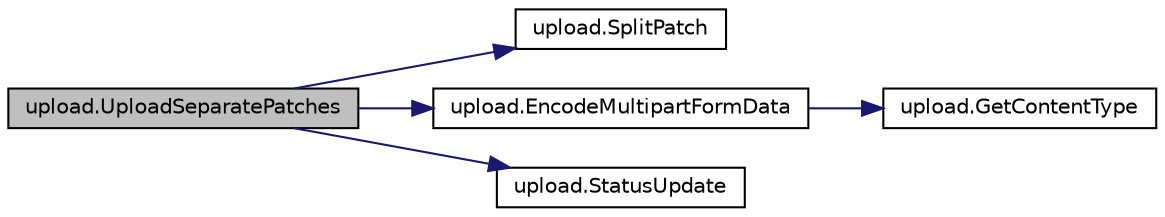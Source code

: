 digraph "upload.UploadSeparatePatches"
{
  edge [fontname="Helvetica",fontsize="10",labelfontname="Helvetica",labelfontsize="10"];
  node [fontname="Helvetica",fontsize="10",shape=record];
  rankdir="LR";
  Node155 [label="upload.UploadSeparatePatches",height=0.2,width=0.4,color="black", fillcolor="grey75", style="filled", fontcolor="black"];
  Node155 -> Node156 [color="midnightblue",fontsize="10",style="solid",fontname="Helvetica"];
  Node156 [label="upload.SplitPatch",height=0.2,width=0.4,color="black", fillcolor="white", style="filled",URL="$d3/d3e/namespaceupload.html#a9dd260785ca4cc97e245234811ef1949"];
  Node155 -> Node157 [color="midnightblue",fontsize="10",style="solid",fontname="Helvetica"];
  Node157 [label="upload.EncodeMultipartFormData",height=0.2,width=0.4,color="black", fillcolor="white", style="filled",URL="$d3/d3e/namespaceupload.html#ae12985a2c860c124c502dd2099b702eb"];
  Node157 -> Node158 [color="midnightblue",fontsize="10",style="solid",fontname="Helvetica"];
  Node158 [label="upload.GetContentType",height=0.2,width=0.4,color="black", fillcolor="white", style="filled",URL="$d3/d3e/namespaceupload.html#a753a004706d964335ad218628e07b063"];
  Node155 -> Node159 [color="midnightblue",fontsize="10",style="solid",fontname="Helvetica"];
  Node159 [label="upload.StatusUpdate",height=0.2,width=0.4,color="black", fillcolor="white", style="filled",URL="$d3/d3e/namespaceupload.html#a79ce84c196c018f3b0c7ff7a9b626b58"];
}
